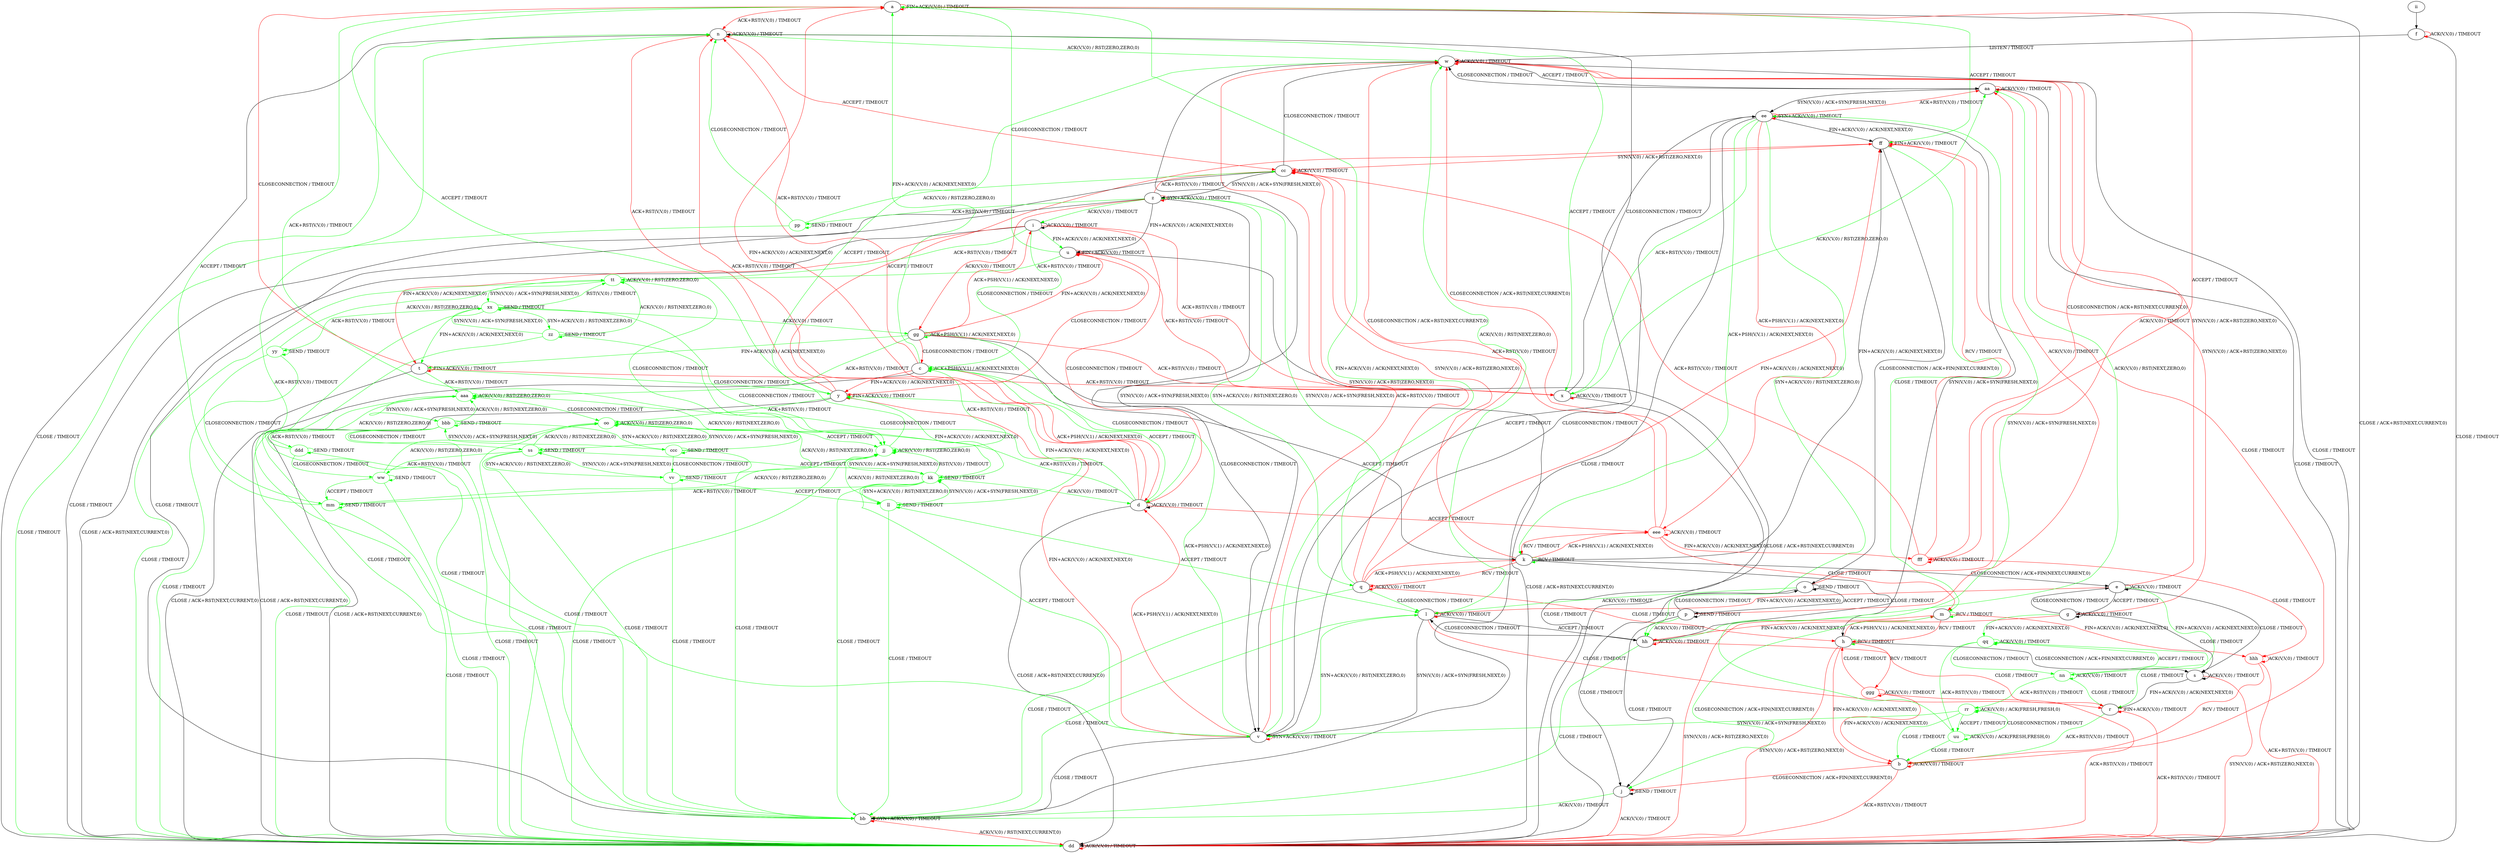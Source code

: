 digraph "" {
	graph ["Incoming time"=9.005431175231934,
		"Outgoing time"=14.629591226577759,
		Output="{'States': 60, 'Transitions': 945, 'Filename': '../results/tcp/TCP_Windows8_Server-TCP_FreeBSD_Server-cvc4-2.dot'}",
		Reference="{'States': 39, 'Transitions': 495, 'Filename': '../subjects/tcp/TCP_Windows8_Server.dot'}",
		Solver=cvc4,
		Updated="{'States': 56, 'Transitions': 716, 'Filename': '../subjects/tcp/TCP_FreeBSD_Server.dot'}",
		"f-measure"=0.4393063583815029,
		precision=0.3715083798882682,
		recall=0.5373737373737374
	];
	a -> a [key=0,
	color=red,
	label="FIN+ACK(V,V,0) / TIMEOUT"];
a -> n [key=0,
color=red,
label="ACK+RST(V,V,0) / TIMEOUT"];
a -> dd [key=0,
label="CLOSE / ACK+RST(NEXT,CURRENT,0)"];
a -> ff [key=0,
color=green,
label="ACCEPT / TIMEOUT"];
jj [color=green];
a -> jj [key=0,
color=green,
label="ACK+RST(V,V,0) / TIMEOUT"];
fff [color=red];
a -> fff [key=0,
color=red,
label="ACCEPT / TIMEOUT"];
b -> b [key=0,
color=red,
label="ACK(V,V,0) / TIMEOUT"];
b -> j [key=0,
color=red,
label="CLOSECONNECTION / ACK+FIN(NEXT,CURRENT,0)"];
b -> dd [key=0,
color=red,
label="ACK+RST(V,V,0) / TIMEOUT"];
c -> a [key=0,
color=green,
label="FIN+ACK(V,V,0) / ACK(NEXT,NEXT,0)"];
c -> c [key=0,
color=green,
label="ACK+PSH(V,V,1) / ACK(NEXT,NEXT,0)"];
c -> d [key=0,
color=red,
label="ACK+PSH(V,V,1) / ACK(NEXT,NEXT,0)"];
c -> k [key=0,
label="ACCEPT / TIMEOUT"];
c -> n [key=0,
color=red,
label="ACK+RST(V,V,0) / TIMEOUT"];
c -> y [key=0,
color=red,
label="FIN+ACK(V,V,0) / ACK(NEXT,NEXT,0)"];
c -> dd [key=0,
label="CLOSE / ACK+RST(NEXT,CURRENT,0)"];
c -> jj [key=0,
color=green,
label="ACK+RST(V,V,0) / TIMEOUT"];
d -> a [key=0,
color=red,
label="FIN+ACK(V,V,0) / ACK(NEXT,NEXT,0)"];
d -> c [key=0,
color=green,
label="ACCEPT / TIMEOUT"];
d -> d [key=0,
label="ACK(V,V,0) / TIMEOUT"];
d -> n [key=0,
color=red,
label="ACK+RST(V,V,0) / TIMEOUT"];
d -> y [key=0,
color=green,
label="FIN+ACK(V,V,0) / ACK(NEXT,NEXT,0)"];
d -> dd [key=0,
label="CLOSE / ACK+RST(NEXT,CURRENT,0)"];
oo [color=green];
d -> oo [key=0,
color=green,
label="ACK+RST(V,V,0) / TIMEOUT"];
eee [color=red];
d -> eee [key=0,
color=red,
label="ACCEPT / TIMEOUT"];
e -> e [key=0,
label="ACK(V,V,0) / TIMEOUT"];
e -> g [key=0,
label="ACCEPT / TIMEOUT"];
e -> l [key=0,
color=red,
label="FIN+ACK(V,V,0) / ACK(NEXT,NEXT,0)"];
e -> s [key=0,
label="CLOSE / TIMEOUT"];
e -> w [key=0,
color=red,
label="SYN(V,V,0) / ACK+RST(ZERO,NEXT,0)"];
nn [color=green];
e -> nn [key=0,
color=green,
label="FIN+ACK(V,V,0) / ACK(NEXT,NEXT,0)"];
f -> f [key=0,
color=red,
label="ACK(V,V,0) / TIMEOUT"];
f -> w [key=0,
label="LISTEN / TIMEOUT"];
f -> dd [key=0,
label="CLOSE / TIMEOUT"];
g -> e [key=0,
label="CLOSECONNECTION / TIMEOUT"];
g -> g [key=0,
label="ACK(V,V,0) / TIMEOUT"];
g -> s [key=0,
label="CLOSE / TIMEOUT"];
g -> aa [key=0,
color=red,
label="SYN(V,V,0) / ACK+RST(ZERO,NEXT,0)"];
g -> hh [key=0,
color=red,
label="FIN+ACK(V,V,0) / ACK(NEXT,NEXT,0)"];
qq [color=green];
g -> qq [key=0,
color=green,
label="FIN+ACK(V,V,0) / ACK(NEXT,NEXT,0)"];
h -> b [key=0,
color=red,
label="FIN+ACK(V,V,0) / ACK(NEXT,NEXT,0)"];
h -> h [key=0,
color=green,
label="RCV / TIMEOUT"];
h -> m [key=0,
color=red,
label="ACK+PSH(V,V,1) / ACK(NEXT,NEXT,0)"];
h -> s [key=0,
label="CLOSECONNECTION / ACK+FIN(NEXT,CURRENT,0)"];
h -> dd [key=0,
color=red,
label="SYN(V,V,0) / ACK+RST(ZERO,NEXT,0)"];
ggg [color=red];
h -> ggg [key=0,
color=red,
label="RCV / TIMEOUT"];
i -> c [key=0,
color=green,
label="CLOSECONNECTION / TIMEOUT"];
i -> d [key=0,
color=red,
label="CLOSECONNECTION / TIMEOUT"];
i -> i [key=0,
label="ACK(V,V,0) / TIMEOUT"];
i -> t [key=0,
color=red,
label="FIN+ACK(V,V,0) / ACK(NEXT,NEXT,0)"];
i -> u [key=0,
color=green,
label="FIN+ACK(V,V,0) / ACK(NEXT,NEXT,0)"];
i -> x [key=0,
color=red,
label="ACK+RST(V,V,0) / TIMEOUT"];
i -> dd [key=0,
label="CLOSE / ACK+RST(NEXT,CURRENT,0)"];
tt [color=green];
i -> tt [key=0,
color=green,
label="ACK+RST(V,V,0) / TIMEOUT"];
j -> j [key=0,
label="SEND / TIMEOUT"];
j -> bb [key=0,
color=green,
label="ACK(V,V,0) / TIMEOUT"];
j -> dd [key=0,
color=red,
label="ACK(V,V,0) / TIMEOUT"];
k -> e [key=0,
label="CLOSECONNECTION / ACK+FIN(NEXT,CURRENT,0)"];
k -> h [key=0,
label="CLOSE / TIMEOUT"];
k -> k [key=0,
color=green,
label="RCV / TIMEOUT"];
k -> q [key=0,
color=red,
label="RCV / TIMEOUT"];
k -> cc [key=0,
color=red,
label="SYN(V,V,0) / ACK+RST(ZERO,NEXT,0)"];
k -> ff [key=0,
label="FIN+ACK(V,V,0) / ACK(NEXT,NEXT,0)"];
k -> eee [key=0,
color=red,
label="ACK+PSH(V,V,1) / ACK(NEXT,NEXT,0)"];
l -> l [key=0,
color=red,
label="ACK(V,V,0) / TIMEOUT"];
l -> r [key=0,
color=red,
label="CLOSE / TIMEOUT"];
l -> v [key=0,
label="SYN(V,V,0) / ACK+SYN(FRESH,NEXT,0)"];
l -> w [key=0,
color=green,
label="ACK(V,V,0) / RST(NEXT,ZERO,0)"];
l -> bb [key=0,
color=green,
label="CLOSE / TIMEOUT"];
l -> hh [key=0,
label="ACCEPT / TIMEOUT"];
m -> h [key=0,
color=red,
label="RCV / TIMEOUT"];
m -> j [key=0,
color=green,
label="CLOSECONNECTION / ACK+FIN(NEXT,CURRENT,0)"];
m -> m [key=0,
color=green,
label="RCV / TIMEOUT"];
m -> dd [key=0,
color=red,
label="SYN(V,V,0) / ACK+RST(ZERO,NEXT,0)"];
hhh [color=red];
m -> hhh [key=0,
color=red,
label="FIN+ACK(V,V,0) / ACK(NEXT,NEXT,0)"];
n -> n [key=0,
color=red,
label="ACK(V,V,0) / TIMEOUT"];
n -> w [key=0,
color=green,
label="ACK(V,V,0) / RST(ZERO,ZERO,0)"];
n -> x [key=0,
color=green,
label="ACCEPT / TIMEOUT"];
n -> cc [key=0,
color=red,
label="ACCEPT / TIMEOUT"];
n -> dd [key=0,
label="CLOSE / TIMEOUT"];
o -> j [key=0,
label="CLOSE / TIMEOUT"];
o -> l [key=0,
color=green,
label="ACK(V,V,0) / TIMEOUT"];
o -> o [key=0,
label="SEND / TIMEOUT"];
o -> p [key=0,
label="ACCEPT / TIMEOUT"];
o -> w [key=0,
color=red,
label="ACK(V,V,0) / TIMEOUT"];
p -> j [key=0,
label="CLOSE / TIMEOUT"];
p -> o [key=0,
label="CLOSECONNECTION / TIMEOUT"];
p -> p [key=0,
label="SEND / TIMEOUT"];
p -> aa [key=0,
color=red,
label="ACK(V,V,0) / TIMEOUT"];
p -> hh [key=0,
color=green,
label="ACK(V,V,0) / TIMEOUT"];
q -> h [key=0,
color=red,
label="CLOSE / TIMEOUT"];
q -> k [key=0,
color=red,
label="ACK+PSH(V,V,1) / ACK(NEXT,NEXT,0)"];
q -> l [key=0,
color=green,
label="CLOSECONNECTION / TIMEOUT"];
q -> q [key=0,
color=red,
label="ACK(V,V,0) / TIMEOUT"];
q -> w [key=0,
color=red,
label="CLOSECONNECTION / ACK+RST(NEXT,CURRENT,0)"];
q -> z [key=0,
color=green,
label="SYN(V,V,0) / ACK+SYN(FRESH,NEXT,0)"];
q -> bb [key=0,
color=green,
label="CLOSE / TIMEOUT"];
q -> cc [key=0,
color=red,
label="SYN(V,V,0) / ACK+RST(ZERO,NEXT,0)"];
q -> ff [key=0,
color=red,
label="FIN+ACK(V,V,0) / ACK(NEXT,NEXT,0)"];
r -> b [key=0,
color=green,
label="ACK+RST(V,V,0) / TIMEOUT"];
r -> r [key=0,
color=red,
label="FIN+ACK(V,V,0) / TIMEOUT"];
r -> dd [key=0,
color=red,
label="ACK+RST(V,V,0) / TIMEOUT"];
s -> r [key=0,
label="FIN+ACK(V,V,0) / ACK(NEXT,NEXT,0)"];
s -> s [key=0,
label="ACK(V,V,0) / TIMEOUT"];
s -> dd [key=0,
color=red,
label="SYN(V,V,0) / ACK+RST(ZERO,NEXT,0)"];
t -> a [key=0,
color=red,
label="CLOSECONNECTION / TIMEOUT"];
t -> t [key=0,
color=red,
label="FIN+ACK(V,V,0) / TIMEOUT"];
t -> x [key=0,
color=red,
label="ACK+RST(V,V,0) / TIMEOUT"];
t -> y [key=0,
color=green,
label="CLOSECONNECTION / TIMEOUT"];
t -> dd [key=0,
label="CLOSE / ACK+RST(NEXT,CURRENT,0)"];
aaa [color=green];
t -> aaa [key=0,
color=green,
label="ACK+RST(V,V,0) / TIMEOUT"];
u -> a [key=0,
color=green,
label="CLOSECONNECTION / TIMEOUT"];
u -> u [key=0,
color=red,
label="FIN+ACK(V,V,0) / TIMEOUT"];
u -> x [key=0,
color=red,
label="ACK+RST(V,V,0) / TIMEOUT"];
u -> y [key=0,
color=red,
label="CLOSECONNECTION / TIMEOUT"];
u -> dd [key=0,
label="CLOSE / ACK+RST(NEXT,CURRENT,0)"];
u -> tt [key=0,
color=green,
label="ACK+RST(V,V,0) / TIMEOUT"];
v -> a [key=0,
color=green,
label="FIN+ACK(V,V,0) / ACK(NEXT,NEXT,0)"];
v -> c [key=0,
color=green,
label="ACK+PSH(V,V,1) / ACK(NEXT,NEXT,0)"];
v -> d [key=0,
color=red,
label="ACK+PSH(V,V,1) / ACK(NEXT,NEXT,0)"];
v -> l [key=0,
color=green,
label="SYN+ACK(V,V,0) / RST(NEXT,ZERO,0)"];
v -> n [key=0,
color=green,
label="ACK+RST(V,V,0) / TIMEOUT"];
v -> v [key=0,
color=red,
label="SYN+ACK(V,V,0) / TIMEOUT"];
v -> w [key=0,
color=red,
label="ACK+RST(V,V,0) / TIMEOUT"];
v -> y [key=0,
color=red,
label="FIN+ACK(V,V,0) / ACK(NEXT,NEXT,0)"];
v -> bb [key=0,
label="CLOSE / TIMEOUT"];
v -> ee [key=0,
label="ACCEPT / TIMEOUT"];
w -> v [key=0,
label="SYN(V,V,0) / ACK+SYN(FRESH,NEXT,0)"];
w -> w [key=0,
color=red,
label="ACK(V,V,0) / TIMEOUT"];
w -> aa [key=0,
label="ACCEPT / TIMEOUT"];
w -> dd [key=0,
label="CLOSE / TIMEOUT"];
x -> n [key=0,
label="CLOSECONNECTION / TIMEOUT"];
x -> x [key=0,
color=red,
label="ACK(V,V,0) / TIMEOUT"];
x -> aa [key=0,
color=green,
label="ACK(V,V,0) / RST(ZERO,ZERO,0)"];
x -> dd [key=0,
label="CLOSE / TIMEOUT"];
y -> a [key=0,
color=green,
label="ACCEPT / TIMEOUT"];
y -> n [key=0,
color=red,
label="ACK+RST(V,V,0) / TIMEOUT"];
y -> y [key=0,
color=red,
label="FIN+ACK(V,V,0) / TIMEOUT"];
y -> dd [key=0,
label="CLOSE / ACK+RST(NEXT,CURRENT,0)"];
y -> ff [key=0,
color=red,
label="ACCEPT / TIMEOUT"];
y -> oo [key=0,
color=green,
label="ACK+RST(V,V,0) / TIMEOUT"];
z -> i [key=0,
color=green,
label="ACK(V,V,0) / TIMEOUT"];
z -> q [key=0,
color=green,
label="SYN+ACK(V,V,0) / RST(NEXT,ZERO,0)"];
z -> u [key=0,
label="FIN+ACK(V,V,0) / ACK(NEXT,NEXT,0)"];
z -> v [key=0,
label="CLOSECONNECTION / TIMEOUT"];
z -> z [key=0,
color=red,
label="SYN+ACK(V,V,0) / TIMEOUT"];
z -> bb [key=0,
label="CLOSE / TIMEOUT"];
z -> cc [key=0,
color=red,
label="ACK+RST(V,V,0) / TIMEOUT"];
z -> gg [key=0,
color=red,
label="ACK(V,V,0) / TIMEOUT"];
pp [color=green];
z -> pp [key=0,
color=green,
label="ACK+RST(V,V,0) / TIMEOUT"];
aa -> w [key=0,
label="CLOSECONNECTION / TIMEOUT"];
aa -> aa [key=0,
color=red,
label="ACK(V,V,0) / TIMEOUT"];
aa -> dd [key=0,
label="CLOSE / TIMEOUT"];
aa -> ee [key=0,
label="SYN(V,V,0) / ACK+SYN(FRESH,NEXT,0)"];
bb -> bb [key=0,
color=red,
label="SYN+ACK(V,V,0) / TIMEOUT"];
bb -> dd [key=0,
color=red,
label="ACK(V,V,0) / RST(NEXT,CURRENT,0)"];
cc -> w [key=0,
label="CLOSECONNECTION / TIMEOUT"];
cc -> z [key=0,
label="SYN(V,V,0) / ACK+SYN(FRESH,NEXT,0)"];
cc -> cc [key=0,
color=red,
label="ACK(V,V,0) / TIMEOUT"];
cc -> dd [key=0,
label="CLOSE / TIMEOUT"];
dd -> dd [key=0,
color=red,
label="ACK(V,V,0) / TIMEOUT"];
ee -> k [key=0,
color=green,
label="ACK+PSH(V,V,1) / ACK(NEXT,NEXT,0)"];
ee -> v [key=0,
label="CLOSECONNECTION / TIMEOUT"];
ee -> x [key=0,
color=green,
label="ACK+RST(V,V,0) / TIMEOUT"];
ee -> aa [key=0,
color=red,
label="ACK+RST(V,V,0) / TIMEOUT"];
ee -> bb [key=0,
label="CLOSE / TIMEOUT"];
ee -> ee [key=0,
color=red,
label="SYN+ACK(V,V,0) / TIMEOUT"];
ee -> ff [key=0,
label="FIN+ACK(V,V,0) / ACK(NEXT,NEXT,0)"];
ee -> hh [key=0,
color=green,
label="SYN+ACK(V,V,0) / RST(NEXT,ZERO,0)"];
ee -> eee [key=0,
color=red,
label="ACK+PSH(V,V,1) / ACK(NEXT,NEXT,0)"];
ff -> b [key=0,
color=red,
label="CLOSE / TIMEOUT"];
ff -> m [key=0,
color=green,
label="CLOSE / TIMEOUT"];
ff -> o [key=0,
label="CLOSECONNECTION / ACK+FIN(NEXT,CURRENT,0)"];
ff -> cc [key=0,
color=red,
label="SYN(V,V,0) / ACK+RST(ZERO,NEXT,0)"];
ff -> ff [key=0,
color=red,
label="FIN+ACK(V,V,0) / TIMEOUT"];
gg -> c [key=0,
color=red,
label="CLOSECONNECTION / TIMEOUT"];
gg -> d [key=0,
color=green,
label="CLOSECONNECTION / TIMEOUT"];
gg -> i [key=0,
color=red,
label="ACK+PSH(V,V,1) / ACK(NEXT,NEXT,0)"];
gg -> t [key=0,
color=green,
label="FIN+ACK(V,V,0) / ACK(NEXT,NEXT,0)"];
gg -> u [key=0,
color=red,
label="FIN+ACK(V,V,0) / ACK(NEXT,NEXT,0)"];
gg -> x [key=0,
color=red,
label="ACK+RST(V,V,0) / TIMEOUT"];
gg -> dd [key=0,
label="CLOSE / ACK+RST(NEXT,CURRENT,0)"];
gg -> gg [key=0,
color=green,
label="ACK+PSH(V,V,1) / ACK(NEXT,NEXT,0)"];
gg -> aaa [key=0,
color=green,
label="ACK+RST(V,V,0) / TIMEOUT"];
hh -> l [key=0,
label="CLOSECONNECTION / TIMEOUT"];
hh -> r [key=0,
color=red,
label="CLOSE / TIMEOUT"];
hh -> aa [key=0,
color=green,
label="ACK(V,V,0) / RST(NEXT,ZERO,0)"];
hh -> bb [key=0,
color=green,
label="CLOSE / TIMEOUT"];
hh -> ee [key=0,
label="SYN(V,V,0) / ACK+SYN(FRESH,NEXT,0)"];
hh -> hh [key=0,
color=red,
label="ACK(V,V,0) / TIMEOUT"];
ii -> f [key=0];
jj -> w [key=0,
color=green,
label="ACCEPT / TIMEOUT"];
jj -> dd [key=0,
color=green,
label="CLOSE / TIMEOUT"];
jj -> jj [key=0,
color=green,
label="ACK(V,V,0) / RST(ZERO,ZERO,0)"];
kk [color=green];
jj -> kk [key=0,
color=green,
label="SYN(V,V,0) / ACK+SYN(FRESH,NEXT,0)"];
kk -> d [key=0,
color=green,
label="ACK(V,V,0) / TIMEOUT"];
kk -> v [key=0,
color=green,
label="ACCEPT / TIMEOUT"];
kk -> y [key=0,
color=green,
label="FIN+ACK(V,V,0) / ACK(NEXT,NEXT,0)"];
kk -> bb [key=0,
color=green,
label="CLOSE / TIMEOUT"];
kk -> jj [key=0,
color=green,
label="RST(V,V,0) / TIMEOUT"];
kk -> kk [key=0,
color=green,
label="SEND / TIMEOUT"];
ll [color=green];
kk -> ll [key=0,
color=green,
label="SYN+ACK(V,V,0) / RST(NEXT,ZERO,0)"];
mm [color=green];
kk -> mm [key=0,
color=green,
label="ACK+RST(V,V,0) / TIMEOUT"];
ll -> l [key=0,
color=green,
label="ACCEPT / TIMEOUT"];
ll -> bb [key=0,
color=green,
label="CLOSE / TIMEOUT"];
ll -> jj [key=0,
color=green,
label="ACK(V,V,0) / RST(NEXT,ZERO,0)"];
ll -> kk [key=0,
color=green,
label="SYN(V,V,0) / ACK+SYN(FRESH,NEXT,0)"];
ll -> ll [key=0,
color=green,
label="SEND / TIMEOUT"];
mm -> n [key=0,
color=green,
label="ACCEPT / TIMEOUT"];
mm -> dd [key=0,
color=green,
label="CLOSE / TIMEOUT"];
mm -> jj [key=0,
color=green,
label="ACK(V,V,0) / RST(ZERO,ZERO,0)"];
mm -> mm [key=0,
color=green,
label="SEND / TIMEOUT"];
nn -> r [key=0,
color=green,
label="CLOSE / TIMEOUT"];
nn -> nn [key=0,
color=green,
label="ACK(V,V,0) / TIMEOUT"];
nn -> qq [key=0,
color=green,
label="ACCEPT / TIMEOUT"];
rr [color=green];
nn -> rr [key=0,
color=green,
label="ACK+RST(V,V,0) / TIMEOUT"];
oo -> dd [key=0,
color=green,
label="CLOSE / TIMEOUT"];
oo -> jj [key=0,
color=green,
label="ACCEPT / TIMEOUT"];
oo -> oo [key=0,
color=green,
label="ACK(V,V,0) / RST(ZERO,ZERO,0)"];
ss [color=green];
oo -> ss [key=0,
color=green,
label="SYN(V,V,0) / ACK+SYN(FRESH,NEXT,0)"];
pp -> n [key=0,
color=green,
label="CLOSECONNECTION / TIMEOUT"];
pp -> cc [key=0,
color=green,
label="ACK(V,V,0) / RST(ZERO,ZERO,0)"];
pp -> dd [key=0,
color=green,
label="CLOSE / TIMEOUT"];
pp -> pp [key=0,
color=green,
label="SEND / TIMEOUT"];
qq -> r [key=0,
color=green,
label="CLOSE / TIMEOUT"];
qq -> nn [key=0,
color=green,
label="CLOSECONNECTION / TIMEOUT"];
qq -> qq [key=0,
color=green,
label="ACK(V,V,0) / TIMEOUT"];
uu [color=green];
qq -> uu [key=0,
color=green,
label="ACK+RST(V,V,0) / TIMEOUT"];
rr -> b [key=0,
color=green,
label="CLOSE / TIMEOUT"];
rr -> v [key=0,
color=green,
label="SYN(V,V,0) / ACK+SYN(FRESH,NEXT,0)"];
rr -> rr [key=0,
color=green,
label="ACK(V,V,0) / ACK(FRESH,FRESH,0)"];
rr -> uu [key=0,
color=green,
label="ACCEPT / TIMEOUT"];
ss -> bb [key=0,
color=green,
label="CLOSE / TIMEOUT"];
ss -> kk [key=0,
color=green,
label="ACCEPT / TIMEOUT"];
ss -> oo [key=0,
color=green,
label="ACK(V,V,0) / RST(NEXT,ZERO,0)"];
ss -> ss [key=0,
color=green,
label="SEND / TIMEOUT"];
vv [color=green];
ss -> vv [key=0,
color=green,
label="SYN+ACK(V,V,0) / RST(NEXT,ZERO,0)"];
ww [color=green];
ss -> ww [key=0,
color=green,
label="ACK+RST(V,V,0) / TIMEOUT"];
tt -> dd [key=0,
color=green,
label="CLOSE / TIMEOUT"];
tt -> jj [key=0,
color=green,
label="CLOSECONNECTION / TIMEOUT"];
tt -> tt [key=0,
color=green,
label="ACK(V,V,0) / RST(ZERO,ZERO,0)"];
xx [color=green];
tt -> xx [key=0,
color=green,
label="SYN(V,V,0) / ACK+SYN(FRESH,NEXT,0)"];
uu -> b [key=0,
color=green,
label="CLOSE / TIMEOUT"];
uu -> ee [key=0,
color=green,
label="SYN(V,V,0) / ACK+SYN(FRESH,NEXT,0)"];
uu -> rr [key=0,
color=green,
label="CLOSECONNECTION / TIMEOUT"];
uu -> uu [key=0,
color=green,
label="ACK(V,V,0) / ACK(FRESH,FRESH,0)"];
vv -> bb [key=0,
color=green,
label="CLOSE / TIMEOUT"];
vv -> ll [key=0,
color=green,
label="ACCEPT / TIMEOUT"];
vv -> oo [key=0,
color=green,
label="ACK(V,V,0) / RST(NEXT,ZERO,0)"];
vv -> ss [key=0,
color=green,
label="SYN(V,V,0) / ACK+SYN(FRESH,NEXT,0)"];
vv -> vv [key=0,
color=green,
label="SEND / TIMEOUT"];
ww -> dd [key=0,
color=green,
label="CLOSE / TIMEOUT"];
ww -> mm [key=0,
color=green,
label="ACCEPT / TIMEOUT"];
ww -> oo [key=0,
color=green,
label="ACK(V,V,0) / RST(ZERO,ZERO,0)"];
ww -> ww [key=0,
color=green,
label="SEND / TIMEOUT"];
xx -> t [key=0,
color=green,
label="FIN+ACK(V,V,0) / ACK(NEXT,NEXT,0)"];
xx -> bb [key=0,
color=green,
label="CLOSE / TIMEOUT"];
xx -> gg [key=0,
color=green,
label="ACK(V,V,0) / TIMEOUT"];
xx -> kk [key=0,
color=green,
label="CLOSECONNECTION / TIMEOUT"];
xx -> tt [key=0,
color=green,
label="RST(V,V,0) / TIMEOUT"];
xx -> xx [key=0,
color=green,
label="SEND / TIMEOUT"];
yy [color=green];
xx -> yy [key=0,
color=green,
label="ACK+RST(V,V,0) / TIMEOUT"];
zz [color=green];
xx -> zz [key=0,
color=green,
label="SYN+ACK(V,V,0) / RST(NEXT,ZERO,0)"];
yy -> dd [key=0,
color=green,
label="CLOSE / TIMEOUT"];
yy -> mm [key=0,
color=green,
label="CLOSECONNECTION / TIMEOUT"];
yy -> tt [key=0,
color=green,
label="ACK(V,V,0) / RST(ZERO,ZERO,0)"];
yy -> yy [key=0,
color=green,
label="SEND / TIMEOUT"];
zz -> bb [key=0,
color=green,
label="CLOSE / TIMEOUT"];
zz -> ll [key=0,
color=green,
label="CLOSECONNECTION / TIMEOUT"];
zz -> tt [key=0,
color=green,
label="ACK(V,V,0) / RST(NEXT,ZERO,0)"];
zz -> xx [key=0,
color=green,
label="SYN(V,V,0) / ACK+SYN(FRESH,NEXT,0)"];
zz -> zz [key=0,
color=green,
label="SEND / TIMEOUT"];
aaa -> dd [key=0,
color=green,
label="CLOSE / TIMEOUT"];
aaa -> oo [key=0,
color=green,
label="CLOSECONNECTION / TIMEOUT"];
aaa -> aaa [key=0,
color=green,
label="ACK(V,V,0) / RST(ZERO,ZERO,0)"];
bbb [color=green];
aaa -> bbb [key=0,
color=green,
label="SYN(V,V,0) / ACK+SYN(FRESH,NEXT,0)"];
bbb -> bb [key=0,
color=green,
label="CLOSE / TIMEOUT"];
bbb -> ss [key=0,
color=green,
label="CLOSECONNECTION / TIMEOUT"];
bbb -> aaa [key=0,
color=green,
label="ACK(V,V,0) / RST(NEXT,ZERO,0)"];
bbb -> bbb [key=0,
color=green,
label="SEND / TIMEOUT"];
ccc [color=green];
bbb -> ccc [key=0,
color=green,
label="SYN+ACK(V,V,0) / RST(NEXT,ZERO,0)"];
ddd [color=green];
bbb -> ddd [key=0,
color=green,
label="ACK+RST(V,V,0) / TIMEOUT"];
ccc -> bb [key=0,
color=green,
label="CLOSE / TIMEOUT"];
ccc -> vv [key=0,
color=green,
label="CLOSECONNECTION / TIMEOUT"];
ccc -> aaa [key=0,
color=green,
label="ACK(V,V,0) / RST(NEXT,ZERO,0)"];
ccc -> bbb [key=0,
color=green,
label="SYN(V,V,0) / ACK+SYN(FRESH,NEXT,0)"];
ccc -> ccc [key=0,
color=green,
label="SEND / TIMEOUT"];
ddd -> dd [key=0,
color=green,
label="CLOSE / TIMEOUT"];
ddd -> ww [key=0,
color=green,
label="CLOSECONNECTION / TIMEOUT"];
ddd -> aaa [key=0,
color=green,
label="ACK(V,V,0) / RST(ZERO,ZERO,0)"];
ddd -> ddd [key=0,
color=green,
label="SEND / TIMEOUT"];
eee -> k [key=0,
color=red,
label="RCV / TIMEOUT"];
eee -> m [key=0,
color=red,
label="CLOSE / TIMEOUT"];
eee -> w [key=0,
color=red,
label="CLOSECONNECTION / ACK+RST(NEXT,CURRENT,0)"];
eee -> cc [key=0,
color=red,
label="ACK+RST(V,V,0) / TIMEOUT"];
eee -> eee [key=0,
color=red,
label="ACK(V,V,0) / TIMEOUT"];
eee -> fff [key=0,
color=red,
label="FIN+ACK(V,V,0) / ACK(NEXT,NEXT,0)"];
fff -> w [key=0,
color=red,
label="CLOSECONNECTION / ACK+RST(NEXT,CURRENT,0)"];
fff -> cc [key=0,
color=red,
label="ACK+RST(V,V,0) / TIMEOUT"];
fff -> ff [key=0,
color=red,
label="RCV / TIMEOUT"];
fff -> fff [key=0,
color=red,
label="ACK(V,V,0) / TIMEOUT"];
fff -> hhh [key=0,
color=red,
label="CLOSE / TIMEOUT"];
ggg -> b [key=0,
color=red,
label="FIN+ACK(V,V,0) / ACK(NEXT,NEXT,0)"];
ggg -> h [key=0,
color=red,
label="CLOSE / TIMEOUT"];
ggg -> dd [key=0,
color=red,
label="ACK+RST(V,V,0) / TIMEOUT"];
ggg -> ggg [key=0,
color=red,
label="ACK(V,V,0) / TIMEOUT"];
hhh -> b [key=0,
color=red,
label="RCV / TIMEOUT"];
hhh -> dd [key=0,
color=red,
label="ACK+RST(V,V,0) / TIMEOUT"];
hhh -> hhh [key=0,
color=red,
label="ACK(V,V,0) / TIMEOUT"];
}
